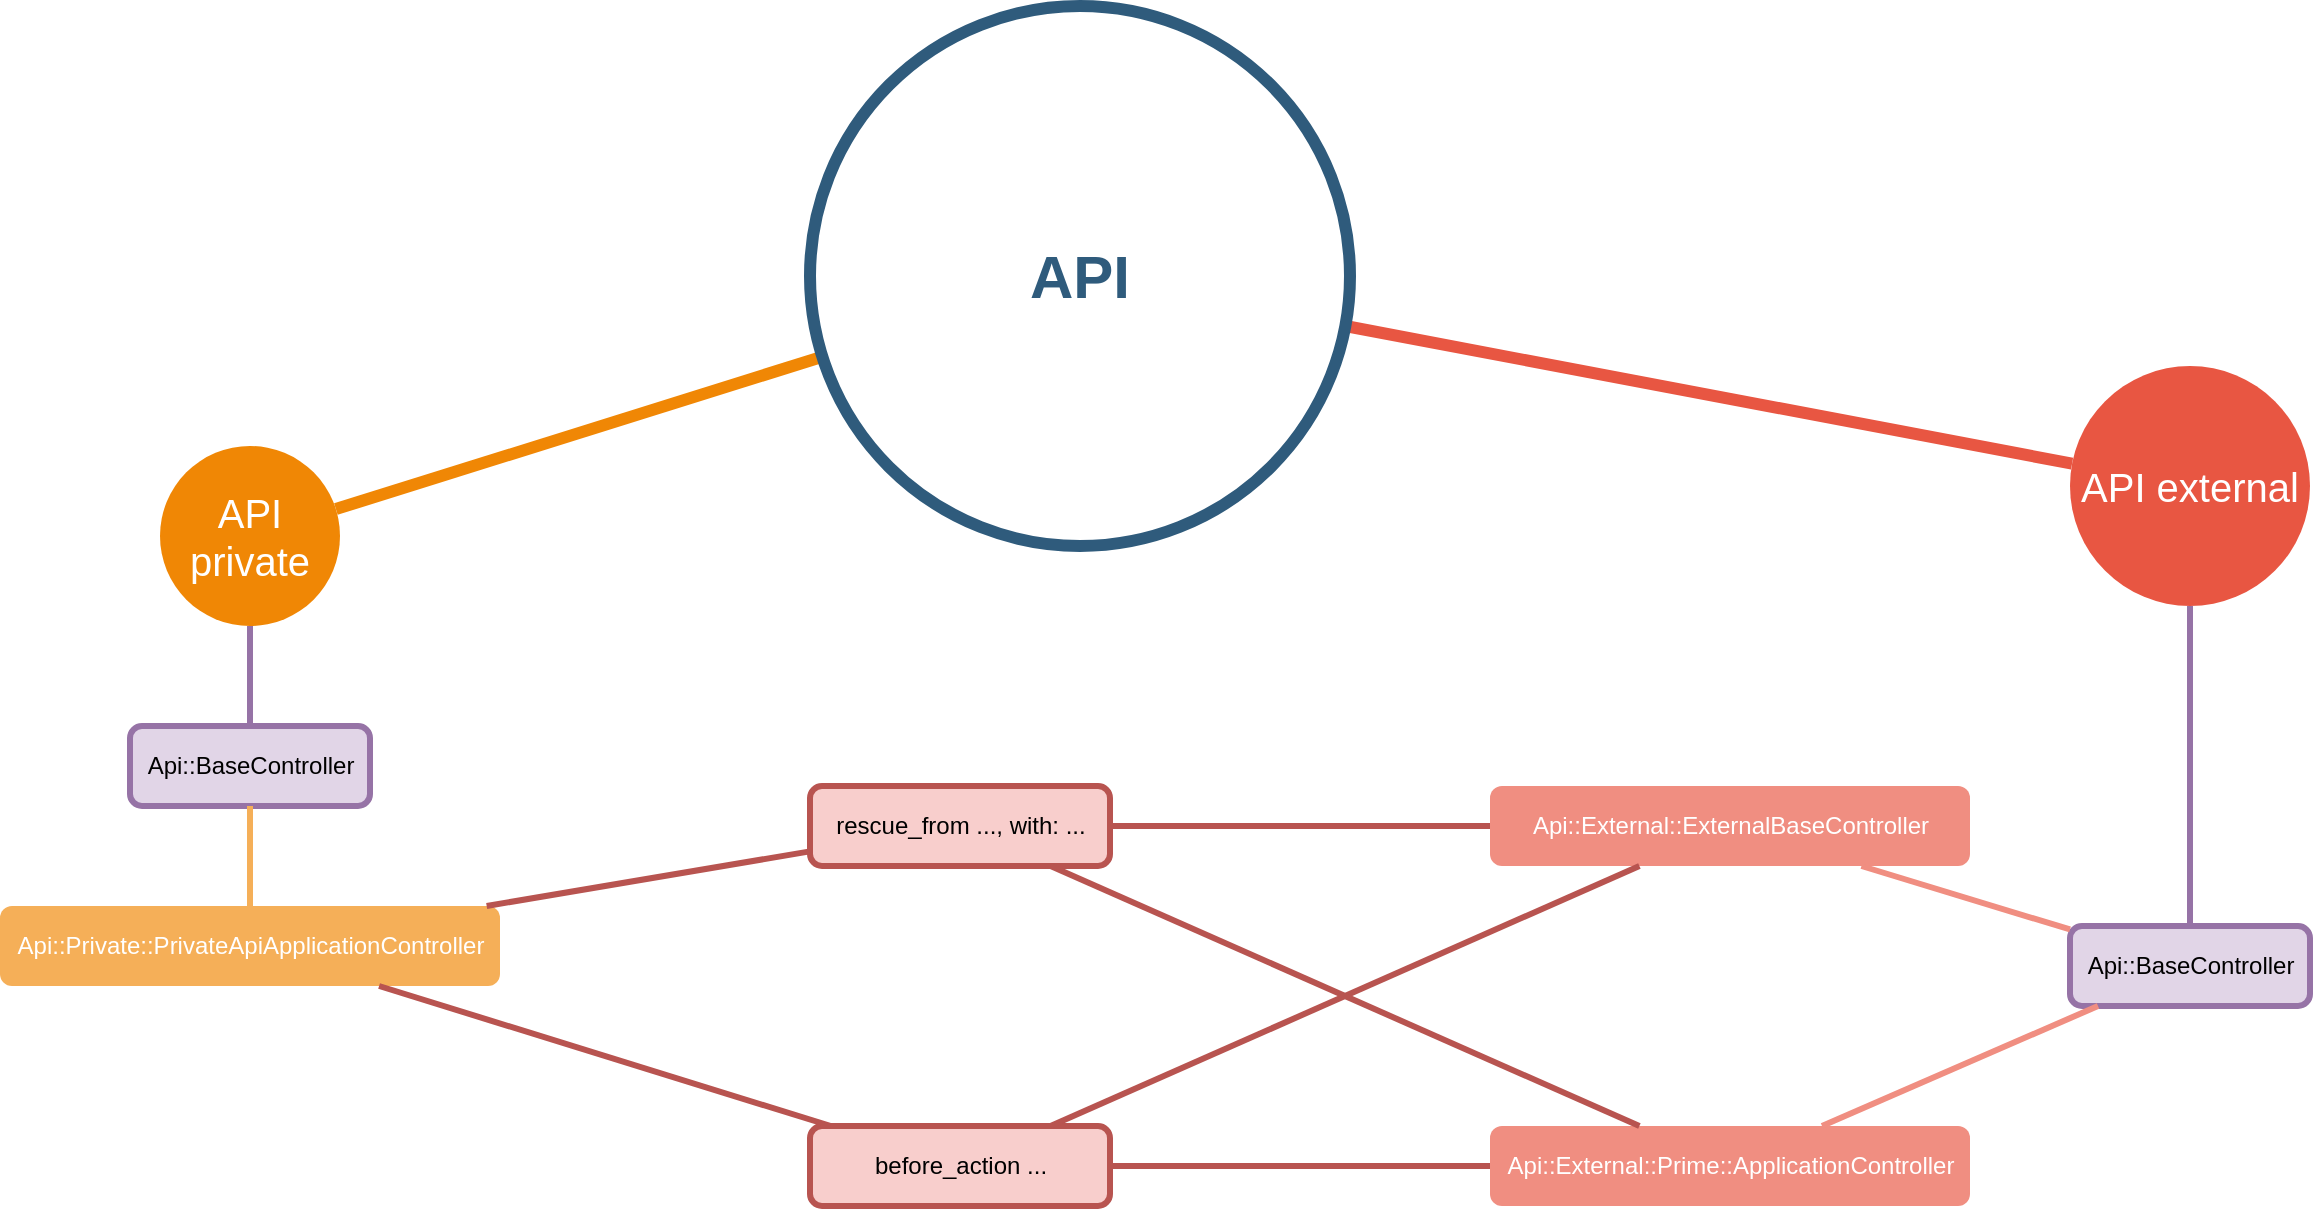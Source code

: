 <mxfile version="24.7.12">
  <diagram id="6a731a19-8d31-9384-78a2-239565b7b9f0" name="Page-1">
    <mxGraphModel dx="1434" dy="759" grid="1" gridSize="10" guides="1" tooltips="1" connect="1" arrows="1" fold="1" page="1" pageScale="1" pageWidth="1169" pageHeight="827" background="none" math="0" shadow="0">
      <root>
        <mxCell id="0" />
        <mxCell id="1" parent="0" />
        <mxCell id="1351" value="API private" style="ellipse;whiteSpace=wrap;html=1;shadow=0;fontFamily=Helvetica;fontSize=20;fontColor=#FFFFFF;align=center;strokeWidth=3;fillColor=#F08705;strokeColor=none;gradientColor=none;" parent="1" vertex="1">
          <mxGeometry x="705" y="230" width="90" height="90" as="geometry" />
        </mxCell>
        <mxCell id="1352" value="API external" style="ellipse;whiteSpace=wrap;html=1;shadow=0;fontFamily=Helvetica;fontSize=20;fontColor=#FFFFFF;align=center;strokeWidth=3;fillColor=#E85642;strokeColor=none;" parent="1" vertex="1">
          <mxGeometry x="1660" y="190" width="120" height="120" as="geometry" />
        </mxCell>
        <mxCell id="1360" style="endArrow=none;strokeWidth=6;strokeColor=#f08705;html=1;" parent="1" source="1515" target="1351" edge="1">
          <mxGeometry relative="1" as="geometry" />
        </mxCell>
        <mxCell id="1361" style="endArrow=none;strokeWidth=6;strokeColor=#E85642;html=1;" parent="1" source="1515" target="1352" edge="1">
          <mxGeometry relative="1" as="geometry" />
        </mxCell>
        <mxCell id="1398" value="&lt;div&gt;Api::BaseController&lt;br&gt;&lt;/div&gt;" style="rounded=1;fillColor=#e1d5e7;strokeColor=#9673a6;strokeWidth=3;shadow=0;html=1;" parent="1" vertex="1">
          <mxGeometry x="690" y="370" width="120" height="40" as="geometry" />
        </mxCell>
        <mxCell id="1410" value="" style="edgeStyle=none;endArrow=none;strokeWidth=3;strokeColor=#9673a6;html=1;fillColor=#e1d5e7;" parent="1" source="1351" target="1398" edge="1">
          <mxGeometry x="3.5" y="21.5" width="100" height="100" as="geometry">
            <mxPoint x="3.5" y="121.5" as="sourcePoint" />
            <mxPoint x="103.5" y="21.5" as="targetPoint" />
          </mxGeometry>
        </mxCell>
        <mxCell id="1415" value="Api::External::ExternalBaseController" style="rounded=1;fillColor=#f08e81;strokeColor=none;strokeWidth=3;shadow=0;html=1;fontColor=#FFFFFF;" parent="1" vertex="1">
          <mxGeometry x="1370" y="400" width="240" height="40" as="geometry" />
        </mxCell>
        <mxCell id="1418" value="Api::BaseController" style="rounded=1;fillColor=#e1d5e7;strokeColor=#9673a6;strokeWidth=3;shadow=0;html=1;" parent="1" vertex="1">
          <mxGeometry x="1660" y="470" width="120" height="40" as="geometry" />
        </mxCell>
        <mxCell id="1429" value="" style="edgeStyle=none;endArrow=none;strokeWidth=3;strokeColor=#9673a6;html=1;fillColor=#e1d5e7;" parent="1" source="1352" target="1418" edge="1">
          <mxGeometry x="31" y="106.5" width="100" height="100" as="geometry">
            <mxPoint x="-90" y="630" as="sourcePoint" />
            <mxPoint x="10" y="530" as="targetPoint" />
          </mxGeometry>
        </mxCell>
        <mxCell id="1514" style="edgeStyle=orthogonalEdgeStyle;rounded=0;html=1;exitX=0.75;exitY=0;entryX=0.75;entryY=0;startArrow=none;startFill=0;endArrow=block;endFill=1;jettySize=auto;orthogonalLoop=1;strokeColor=#12aab5;strokeWidth=6;fontSize=20;fontColor=#2F5B7C;" parent="1" edge="1">
          <mxGeometry relative="1" as="geometry">
            <mxPoint x="1400" y="515" as="sourcePoint" />
            <mxPoint x="1400" y="515" as="targetPoint" />
          </mxGeometry>
        </mxCell>
        <mxCell id="1515" value="API" style="ellipse;whiteSpace=wrap;html=1;shadow=0;fontFamily=Helvetica;fontSize=30;fontColor=#2F5B7C;align=center;strokeColor=#2F5B7C;strokeWidth=6;fillColor=#FFFFFF;fontStyle=1;gradientColor=none;" parent="1" vertex="1">
          <mxGeometry x="1030" y="10" width="270" height="270" as="geometry" />
        </mxCell>
        <mxCell id="1IKVDsh58nEM-kfPcXsz-1543" value="&lt;div&gt;Api::Private::PrivateApiApplicationController&lt;br&gt;&lt;/div&gt;" style="rounded=1;fillColor=#f5af58;strokeColor=none;strokeWidth=3;shadow=0;html=1;fontColor=#FFFFFF;" parent="1" vertex="1">
          <mxGeometry x="625" y="460" width="250" height="40" as="geometry" />
        </mxCell>
        <mxCell id="1IKVDsh58nEM-kfPcXsz-1545" value="" style="edgeStyle=none;endArrow=none;strokeWidth=3;strokeColor=#F5AF58;html=1;" parent="1" source="1IKVDsh58nEM-kfPcXsz-1543" target="1398" edge="1">
          <mxGeometry x="3.5" y="21.5" width="100" height="100" as="geometry">
            <mxPoint x="3.5" y="101.5" as="sourcePoint" />
            <mxPoint x="103.5" y="1.5" as="targetPoint" />
          </mxGeometry>
        </mxCell>
        <mxCell id="AqXKA8llv-UzUpxm6iX--1515" value="&lt;div&gt;rescue_from ..., with: ...&lt;br&gt;&lt;/div&gt;" style="rounded=1;fillColor=#f8cecc;strokeColor=#b85450;strokeWidth=3;shadow=0;html=1;" parent="1" vertex="1">
          <mxGeometry x="1030" y="400" width="150" height="40" as="geometry" />
        </mxCell>
        <mxCell id="AqXKA8llv-UzUpxm6iX--1516" value="" style="edgeStyle=none;endArrow=none;strokeWidth=3;strokeColor=#b85450;html=1;fillColor=#f8cecc;" parent="1" source="1IKVDsh58nEM-kfPcXsz-1543" target="AqXKA8llv-UzUpxm6iX--1515" edge="1">
          <mxGeometry x="3.5" y="21.5" width="100" height="100" as="geometry">
            <mxPoint x="3.5" y="101.5" as="sourcePoint" />
            <mxPoint x="103.5" y="1.5" as="targetPoint" />
          </mxGeometry>
        </mxCell>
        <mxCell id="AqXKA8llv-UzUpxm6iX--1517" value="&lt;div&gt;before_action ...&lt;br&gt;&lt;/div&gt;" style="rounded=1;fillColor=#f8cecc;strokeColor=#b85450;strokeWidth=3;shadow=0;html=1;" parent="1" vertex="1">
          <mxGeometry x="1030" y="570" width="150" height="40" as="geometry" />
        </mxCell>
        <mxCell id="AqXKA8llv-UzUpxm6iX--1518" value="" style="edgeStyle=none;endArrow=none;strokeWidth=3;strokeColor=#b85450;html=1;fillColor=#f8cecc;" parent="1" source="1IKVDsh58nEM-kfPcXsz-1543" target="AqXKA8llv-UzUpxm6iX--1517" edge="1">
          <mxGeometry x="3.5" y="21.5" width="100" height="100" as="geometry">
            <mxPoint x="3.5" y="101.5" as="sourcePoint" />
            <mxPoint x="103.5" y="1.5" as="targetPoint" />
          </mxGeometry>
        </mxCell>
        <mxCell id="AqXKA8llv-UzUpxm6iX--1519" value="Api::External::Prime::ApplicationController" style="rounded=1;fillColor=#f08e81;strokeColor=none;strokeWidth=3;shadow=0;html=1;fontColor=#FFFFFF;" parent="1" vertex="1">
          <mxGeometry x="1370" y="570" width="240" height="40" as="geometry" />
        </mxCell>
        <mxCell id="AqXKA8llv-UzUpxm6iX--1520" value="" style="edgeStyle=none;endArrow=none;strokeWidth=3;strokeColor=#F08E81;html=1;" parent="1" source="AqXKA8llv-UzUpxm6iX--1519" target="1418" edge="1">
          <mxGeometry x="31" y="106.5" width="100" height="100" as="geometry">
            <mxPoint x="-90" y="650" as="sourcePoint" />
            <mxPoint x="10" y="550" as="targetPoint" />
          </mxGeometry>
        </mxCell>
        <mxCell id="AqXKA8llv-UzUpxm6iX--1522" value="" style="edgeStyle=none;endArrow=none;strokeWidth=3;strokeColor=#F08E81;html=1;" parent="1" source="1415" target="1418" edge="1">
          <mxGeometry x="31" y="106.5" width="100" height="100" as="geometry">
            <mxPoint x="-90" y="650" as="sourcePoint" />
            <mxPoint x="10" y="550" as="targetPoint" />
          </mxGeometry>
        </mxCell>
        <mxCell id="2UlYx8prNs_UvPSVfhWn-1515" value="" style="edgeStyle=none;endArrow=none;strokeWidth=3;strokeColor=#b85450;html=1;fillColor=#f8cecc;" edge="1" parent="1" source="1415" target="AqXKA8llv-UzUpxm6iX--1515">
          <mxGeometry x="3.5" y="21.5" width="100" height="100" as="geometry">
            <mxPoint x="3.5" y="101.5" as="sourcePoint" />
            <mxPoint x="103.5" y="1.5" as="targetPoint" />
          </mxGeometry>
        </mxCell>
        <mxCell id="2UlYx8prNs_UvPSVfhWn-1516" value="" style="edgeStyle=none;endArrow=none;strokeWidth=3;strokeColor=#b85450;html=1;fillColor=#f8cecc;" edge="1" parent="1" source="1415" target="AqXKA8llv-UzUpxm6iX--1517">
          <mxGeometry x="3.5" y="21.5" width="100" height="100" as="geometry">
            <mxPoint x="3.5" y="101.5" as="sourcePoint" />
            <mxPoint x="103.5" y="1.5" as="targetPoint" />
          </mxGeometry>
        </mxCell>
        <mxCell id="2UlYx8prNs_UvPSVfhWn-1517" value="" style="edgeStyle=none;endArrow=none;strokeWidth=3;strokeColor=#b85450;html=1;fillColor=#f8cecc;" edge="1" parent="1" source="AqXKA8llv-UzUpxm6iX--1519" target="AqXKA8llv-UzUpxm6iX--1515">
          <mxGeometry x="3.5" y="21.5" width="100" height="100" as="geometry">
            <mxPoint x="3.5" y="101.5" as="sourcePoint" />
            <mxPoint x="103.5" y="1.5" as="targetPoint" />
          </mxGeometry>
        </mxCell>
        <mxCell id="2UlYx8prNs_UvPSVfhWn-1518" value="" style="edgeStyle=none;endArrow=none;strokeWidth=3;strokeColor=#b85450;html=1;fillColor=#f8cecc;" edge="1" parent="1" source="AqXKA8llv-UzUpxm6iX--1519" target="AqXKA8llv-UzUpxm6iX--1517">
          <mxGeometry x="3.5" y="21.5" width="100" height="100" as="geometry">
            <mxPoint x="3.5" y="101.5" as="sourcePoint" />
            <mxPoint x="103.5" y="1.5" as="targetPoint" />
          </mxGeometry>
        </mxCell>
      </root>
    </mxGraphModel>
  </diagram>
</mxfile>
